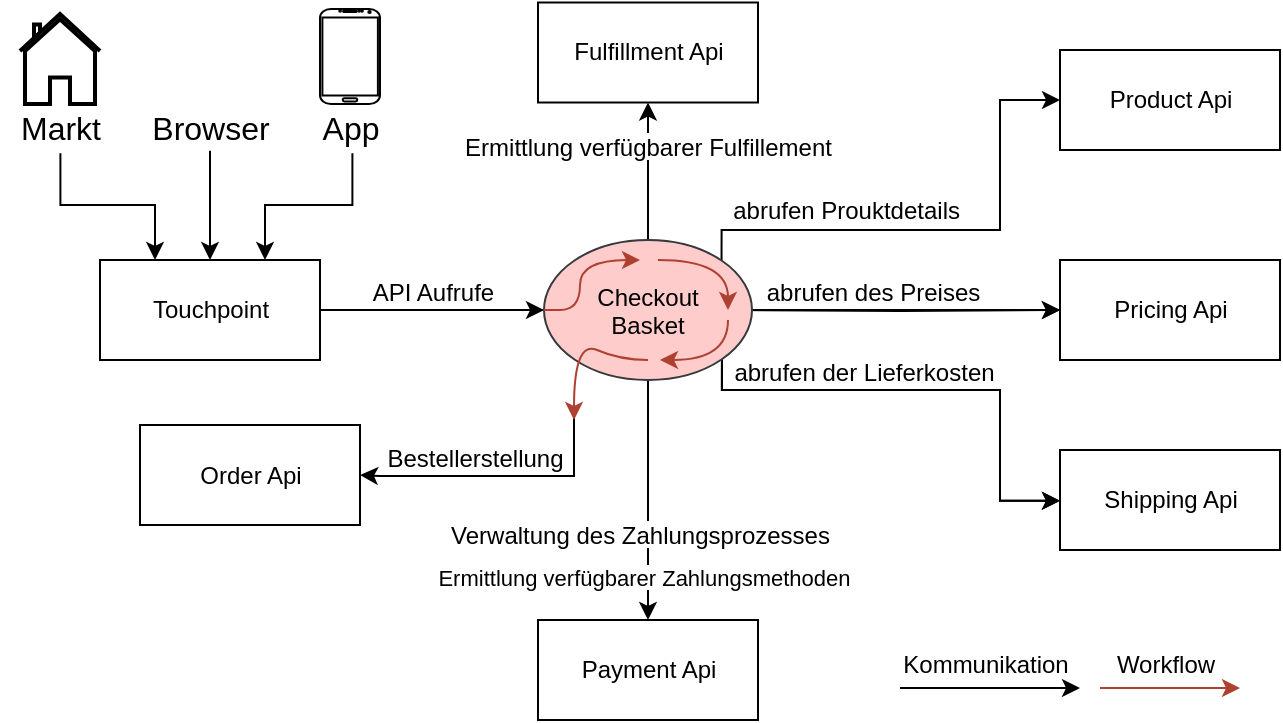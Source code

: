 <mxfile version="16.5.6" type="device"><diagram id="prtHgNgQTEPvFCAcTncT" name="Page-1"><mxGraphModel dx="1422" dy="686" grid="1" gridSize="10" guides="1" tooltips="1" connect="1" arrows="1" fold="1" page="1" pageScale="1" pageWidth="827" pageHeight="1169" math="0" shadow="0"><root><mxCell id="0"/><mxCell id="1" parent="0"/><mxCell id="wJpsp2j2_0Sz4GfoRF5--32" style="edgeStyle=orthogonalEdgeStyle;rounded=0;orthogonalLoop=1;jettySize=auto;html=1;fontSize=12;fontColor=#000000;strokeColor=#000000;" parent="1" source="wJpsp2j2_0Sz4GfoRF5--3" target="wJpsp2j2_0Sz4GfoRF5--31" edge="1"><mxGeometry relative="1" as="geometry"/></mxCell><mxCell id="wJpsp2j2_0Sz4GfoRF5--33" value="Verwaltung des Zahlungsprozesses" style="edgeLabel;align=center;verticalAlign=middle;resizable=0;points=[];fontSize=12;fontColor=default;labelBackgroundColor=#FFFFFF;" parent="wJpsp2j2_0Sz4GfoRF5--32" vertex="1" connectable="0"><mxGeometry x="-0.176" y="4" relative="1" as="geometry"><mxPoint x="-8" y="27" as="offset"/></mxGeometry></mxCell><mxCell id="phSwW2FD8JHcuOVCgai7-17" value="Ermittlung verfügbarer Zahlungsmethoden" style="edgeLabel;align=center;verticalAlign=middle;resizable=0;points=[];fontColor=default;labelBackgroundColor=#FFFFFF;" parent="wJpsp2j2_0Sz4GfoRF5--32" vertex="1" connectable="0"><mxGeometry x="0.634" y="1" relative="1" as="geometry"><mxPoint x="-3" as="offset"/></mxGeometry></mxCell><mxCell id="wJpsp2j2_0Sz4GfoRF5--26" style="edgeStyle=orthogonalEdgeStyle;rounded=0;orthogonalLoop=1;jettySize=auto;html=1;fontSize=12;fontColor=#000000;strokeColor=#000000;" parent="1" target="wJpsp2j2_0Sz4GfoRF5--25" edge="1"><mxGeometry relative="1" as="geometry"><mxPoint x="480" y="415" as="sourcePoint"/></mxGeometry></mxCell><mxCell id="wJpsp2j2_0Sz4GfoRF5--27" value="abrufen des Preises" style="edgeLabel;align=center;verticalAlign=middle;resizable=0;points=[];fontSize=12;fontColor=#000000;labelBackgroundColor=#FFFFFF;" parent="wJpsp2j2_0Sz4GfoRF5--26" vertex="1" connectable="0"><mxGeometry x="0.807" relative="1" as="geometry"><mxPoint x="-78" y="-10" as="offset"/></mxGeometry></mxCell><mxCell id="wJpsp2j2_0Sz4GfoRF5--20" style="edgeStyle=orthogonalEdgeStyle;rounded=0;orthogonalLoop=1;jettySize=auto;html=1;fontSize=12;entryX=0;entryY=0.5;entryDx=0;entryDy=0;fontColor=#000000;strokeColor=#000000;" parent="1" edge="1"><mxGeometry relative="1" as="geometry"><mxPoint x="471" y="430" as="sourcePoint"/><mxPoint x="640" y="510.37" as="targetPoint"/><Array as="points"><mxPoint x="471" y="455"/><mxPoint x="610" y="455"/><mxPoint x="610" y="510"/></Array></mxGeometry></mxCell><mxCell id="wJpsp2j2_0Sz4GfoRF5--21" value="abrufen der Lieferkosten" style="edgeLabel;align=center;verticalAlign=middle;resizable=0;points=[];fontSize=12;fontColor=#000000;labelBackgroundColor=#FFFFFF;" parent="wJpsp2j2_0Sz4GfoRF5--20" vertex="1" connectable="0"><mxGeometry x="0.204" y="-1" relative="1" as="geometry"><mxPoint x="-54" y="-11" as="offset"/></mxGeometry></mxCell><mxCell id="wJpsp2j2_0Sz4GfoRF5--22" style="edgeStyle=orthogonalEdgeStyle;rounded=0;orthogonalLoop=1;jettySize=auto;html=1;fontSize=12;fontColor=#000000;strokeColor=#000000;" parent="1" source="wJpsp2j2_0Sz4GfoRF5--3" target="wJpsp2j2_0Sz4GfoRF5--19" edge="1"><mxGeometry relative="1" as="geometry"/></mxCell><mxCell id="wJpsp2j2_0Sz4GfoRF5--23" value="Ermittlung verfügbarer Fulfillement" style="edgeLabel;align=center;verticalAlign=middle;resizable=0;points=[];fontSize=12;fontColor=#000000;labelBackgroundColor=#FFFFFF;" parent="wJpsp2j2_0Sz4GfoRF5--22" vertex="1" connectable="0"><mxGeometry x="0.669" relative="1" as="geometry"><mxPoint y="10" as="offset"/></mxGeometry></mxCell><mxCell id="wJpsp2j2_0Sz4GfoRF5--29" style="edgeStyle=orthogonalEdgeStyle;rounded=0;orthogonalLoop=1;jettySize=auto;html=1;fontSize=12;exitX=1;exitY=0;exitDx=0;exitDy=0;entryX=0;entryY=0.5;entryDx=0;entryDy=0;fontColor=#000000;strokeColor=#000000;" parent="1" source="wJpsp2j2_0Sz4GfoRF5--3" target="wJpsp2j2_0Sz4GfoRF5--28" edge="1"><mxGeometry relative="1" as="geometry"><Array as="points"><mxPoint x="471" y="375"/><mxPoint x="610" y="375"/><mxPoint x="610" y="310"/></Array></mxGeometry></mxCell><mxCell id="wJpsp2j2_0Sz4GfoRF5--30" value="abrufen Prouktdetails" style="edgeLabel;align=center;verticalAlign=middle;resizable=0;points=[];fontSize=12;fontColor=#000000;labelBackgroundColor=#FFFFFF;" parent="wJpsp2j2_0Sz4GfoRF5--29" vertex="1" connectable="0"><mxGeometry x="0.79" y="4" relative="1" as="geometry"><mxPoint x="-81" y="58" as="offset"/></mxGeometry></mxCell><mxCell id="phSwW2FD8JHcuOVCgai7-5" style="edgeStyle=orthogonalEdgeStyle;rounded=0;orthogonalLoop=1;jettySize=auto;html=1;fontSize=12;entryX=1;entryY=0.5;entryDx=0;entryDy=0;fontColor=#000000;strokeColor=#000000;" parent="1" target="wJpsp2j2_0Sz4GfoRF5--12" edge="1"><mxGeometry relative="1" as="geometry"><mxPoint x="397" y="466" as="sourcePoint"/><Array as="points"><mxPoint x="397" y="498"/><mxPoint x="300" y="498"/></Array><mxPoint x="300" y="497.5" as="targetPoint"/></mxGeometry></mxCell><mxCell id="phSwW2FD8JHcuOVCgai7-6" value="Bestellerstellung" style="edgeLabel;align=center;verticalAlign=middle;resizable=0;points=[];fontSize=12;fontColor=#000000;labelBackgroundColor=#FFFFFF;" parent="phSwW2FD8JHcuOVCgai7-5" vertex="1" connectable="0"><mxGeometry x="0.203" y="-1" relative="1" as="geometry"><mxPoint x="2" y="-9" as="offset"/></mxGeometry></mxCell><mxCell id="phSwW2FD8JHcuOVCgai7-7" style="edgeStyle=orthogonalEdgeStyle;rounded=0;orthogonalLoop=1;jettySize=auto;html=1;fontSize=12;exitX=1;exitY=1;exitDx=0;exitDy=0;entryX=0;entryY=0.5;entryDx=0;entryDy=0;fontColor=#000000;strokeColor=#000000;" parent="1" edge="1"><mxGeometry relative="1" as="geometry"><mxPoint x="470.945" y="440.0" as="sourcePoint"/><mxPoint x="640" y="510.37" as="targetPoint"/><Array as="points"><mxPoint x="471" y="455"/><mxPoint x="610" y="455"/><mxPoint x="610" y="510"/></Array></mxGeometry></mxCell><mxCell id="phSwW2FD8JHcuOVCgai7-9" style="edgeStyle=orthogonalEdgeStyle;rounded=0;orthogonalLoop=1;jettySize=auto;html=1;fontSize=12;fontColor=#000000;strokeColor=#000000;" parent="1" edge="1"><mxGeometry relative="1" as="geometry"><mxPoint x="486" y="415" as="sourcePoint"/><mxPoint x="640" y="415" as="targetPoint"/></mxGeometry></mxCell><mxCell id="wJpsp2j2_0Sz4GfoRF5--3" value="Checkout&#10;Basket" style="ellipse;fillColor=#ffcccc;strokeColor=#36393d;" parent="1" vertex="1"><mxGeometry x="382" y="380" width="104" height="70" as="geometry"/></mxCell><mxCell id="wJpsp2j2_0Sz4GfoRF5--93" value="" style="curved=1;endArrow=classic;html=1;rounded=0;fontSize=12;strokeWidth=1;sketch=0;shadow=0;fontColor=#000000;strokeColor=#ae4132;fillColor=#fad9d5;" parent="1" edge="1"><mxGeometry x="394" y="390" width="50" height="50" as="geometry"><mxPoint x="320" y="415" as="sourcePoint"/><mxPoint x="430" y="390" as="targetPoint"/><Array as="points"><mxPoint x="380" y="415"/><mxPoint x="400" y="415"/><mxPoint x="400" y="390"/></Array></mxGeometry></mxCell><mxCell id="wJpsp2j2_0Sz4GfoRF5--8" style="edgeStyle=orthogonalEdgeStyle;rounded=0;orthogonalLoop=1;jettySize=auto;html=1;fontSize=12;exitX=0.525;exitY=1.005;exitDx=0;exitDy=0;exitPerimeter=0;fontColor=#000000;strokeColor=#000000;" parent="1" source="wJpsp2j2_0Sz4GfoRF5--7" target="wJpsp2j2_0Sz4GfoRF5--4" edge="1"><mxGeometry relative="1" as="geometry"/></mxCell><mxCell id="wJpsp2j2_0Sz4GfoRF5--9" style="edgeStyle=orthogonalEdgeStyle;rounded=0;orthogonalLoop=1;jettySize=auto;html=1;exitX=0.151;exitY=1.021;exitDx=0;exitDy=0;fontSize=12;exitPerimeter=0;entryX=0.25;entryY=0;entryDx=0;entryDy=0;fontColor=#000000;strokeColor=#000000;" parent="1" source="wJpsp2j2_0Sz4GfoRF5--7" target="wJpsp2j2_0Sz4GfoRF5--4" edge="1"><mxGeometry relative="1" as="geometry"/></mxCell><mxCell id="wJpsp2j2_0Sz4GfoRF5--7" value="" style="rounded=0;whiteSpace=wrap;html=1;fontSize=12;strokeWidth=1;fillColor=none;strokeColor=none;fontColor=#000000;" parent="1" vertex="1"><mxGeometry x="110" y="260" width="200" height="75" as="geometry"/></mxCell><mxCell id="pAOVyUW9lYZ3T8qnk2ZR-10" value="" style="html=1;verticalLabelPosition=bottom;align=center;labelBackgroundColor=#ffffff;verticalAlign=top;strokeWidth=2;strokeColor=#000000;shadow=0;dashed=0;shape=mxgraph.ios7.icons.home;fontColor=#000000;fillColor=#FFFFFF;" parent="1" vertex="1"><mxGeometry x="120" y="267" width="40" height="45" as="geometry"/></mxCell><mxCell id="pAOVyUW9lYZ3T8qnk2ZR-24" value="Markt" style="text;html=1;align=center;verticalAlign=middle;resizable=0;points=[];autosize=1;strokeColor=none;fillColor=none;fontSize=16;fontColor=#000000;" parent="1" vertex="1"><mxGeometry x="110" y="314" width="60" height="20" as="geometry"/></mxCell><mxCell id="wJpsp2j2_0Sz4GfoRF5--5" style="edgeStyle=orthogonalEdgeStyle;rounded=0;orthogonalLoop=1;jettySize=auto;html=1;fontColor=#000000;strokeColor=#000000;" parent="1" source="wJpsp2j2_0Sz4GfoRF5--4" target="wJpsp2j2_0Sz4GfoRF5--3" edge="1"><mxGeometry relative="1" as="geometry"/></mxCell><mxCell id="wJpsp2j2_0Sz4GfoRF5--11" value="API Aufrufe" style="edgeLabel;align=center;verticalAlign=middle;resizable=0;points=[];fontSize=12;fontColor=#000000;labelBackgroundColor=#FFFFFF;" parent="wJpsp2j2_0Sz4GfoRF5--5" vertex="1" connectable="0"><mxGeometry x="-0.13" y="-2" relative="1" as="geometry"><mxPoint x="8" y="-12" as="offset"/></mxGeometry></mxCell><mxCell id="wJpsp2j2_0Sz4GfoRF5--4" value="Touchpoint" style="html=1;fillColor=#FFFFFF;strokeColor=#000000;" parent="1" vertex="1"><mxGeometry x="160" y="390" width="110" height="50" as="geometry"/></mxCell><mxCell id="pAOVyUW9lYZ3T8qnk2ZR-11" value="" style="shape=image;html=1;verticalAlign=top;verticalLabelPosition=bottom;labelBackgroundColor=#ffffff;imageAspect=0;aspect=fixed;image=https://cdn1.iconfinder.com/data/icons/100-basic-for-user-interface/32/29-Screen-128.png;strokeColor=#000000;fontColor=#000000;" parent="1" vertex="1"><mxGeometry x="195" y="273" width="40" height="40" as="geometry"/></mxCell><mxCell id="pAOVyUW9lYZ3T8qnk2ZR-25" value="&lt;font style=&quot;font-size: 16px;&quot;&gt;Browser&lt;/font&gt;" style="text;html=1;align=center;verticalAlign=middle;resizable=0;points=[];autosize=1;strokeColor=none;fillColor=none;fontColor=#000000;fontSize=16;" parent="1" vertex="1"><mxGeometry x="180" y="314" width="70" height="20" as="geometry"/></mxCell><mxCell id="pAOVyUW9lYZ3T8qnk2ZR-8" value="" style="verticalLabelPosition=bottom;verticalAlign=top;html=1;shadow=0;dashed=0;strokeWidth=1;shape=mxgraph.android.phone2;fontSize=12;fontColor=#000000;" parent="1" vertex="1"><mxGeometry x="270" y="264.5" width="30" height="47.5" as="geometry"/></mxCell><mxCell id="wJpsp2j2_0Sz4GfoRF5--10" style="edgeStyle=orthogonalEdgeStyle;rounded=0;orthogonalLoop=1;jettySize=auto;html=1;entryX=0.75;entryY=0;entryDx=0;entryDy=0;fontSize=12;exitX=0.881;exitY=1.021;exitDx=0;exitDy=0;exitPerimeter=0;fontColor=#000000;strokeColor=#000000;" parent="1" source="wJpsp2j2_0Sz4GfoRF5--7" target="wJpsp2j2_0Sz4GfoRF5--4" edge="1"><mxGeometry relative="1" as="geometry"><mxPoint x="300" y="355" as="sourcePoint"/></mxGeometry></mxCell><mxCell id="pAOVyUW9lYZ3T8qnk2ZR-23" value="App" style="text;html=1;align=center;verticalAlign=middle;resizable=0;points=[];autosize=1;strokeColor=none;fillColor=none;fontSize=16;fontColor=#000000;" parent="1" vertex="1"><mxGeometry x="265" y="314" width="40" height="20" as="geometry"/></mxCell><mxCell id="wJpsp2j2_0Sz4GfoRF5--12" value="Order Api" style="html=1;fontSize=12;strokeWidth=1;fillColor=none;fontColor=#000000;strokeColor=#000000;" parent="1" vertex="1"><mxGeometry x="180" y="472.5" width="110" height="50" as="geometry"/></mxCell><mxCell id="wJpsp2j2_0Sz4GfoRF5--16" value="Shipping Api" style="html=1;fontSize=12;strokeWidth=1;fillColor=none;fontColor=#000000;strokeColor=#000000;" parent="1" vertex="1"><mxGeometry x="640" y="485" width="110" height="50" as="geometry"/></mxCell><mxCell id="wJpsp2j2_0Sz4GfoRF5--19" value="Fulfillment Api" style="html=1;fontSize=12;strokeWidth=1;fillColor=none;fontColor=#000000;strokeColor=#000000;" parent="1" vertex="1"><mxGeometry x="379" y="261.25" width="110" height="50" as="geometry"/></mxCell><mxCell id="wJpsp2j2_0Sz4GfoRF5--25" value="Pricing Api" style="html=1;fontSize=12;strokeWidth=1;fillColor=none;fontColor=#000000;strokeColor=#000000;" parent="1" vertex="1"><mxGeometry x="640" y="390" width="110" height="50" as="geometry"/></mxCell><mxCell id="wJpsp2j2_0Sz4GfoRF5--28" value="Product Api" style="html=1;fontSize=12;strokeWidth=1;fillColor=none;fontColor=#000000;strokeColor=#000000;" parent="1" vertex="1"><mxGeometry x="640" y="285" width="110" height="50" as="geometry"/></mxCell><mxCell id="wJpsp2j2_0Sz4GfoRF5--31" value="Payment Api" style="html=1;fontSize=12;strokeWidth=1;fillColor=none;fontColor=#000000;strokeColor=#000000;" parent="1" vertex="1"><mxGeometry x="379" y="570" width="110" height="50" as="geometry"/></mxCell><mxCell id="wJpsp2j2_0Sz4GfoRF5--94" value="" style="curved=1;endArrow=classic;html=1;rounded=0;fontSize=12;strokeWidth=1;sketch=0;shadow=0;fontColor=#000000;strokeColor=#ae4132;fillColor=#fad9d5;" parent="1" edge="1"><mxGeometry x="394" y="390" width="50" height="50" as="geometry"><mxPoint x="439.0" y="390" as="sourcePoint"/><mxPoint x="474" y="415" as="targetPoint"/><Array as="points"><mxPoint x="474" y="390"/></Array></mxGeometry></mxCell><mxCell id="wJpsp2j2_0Sz4GfoRF5--95" value="" style="curved=1;endArrow=classic;html=1;rounded=0;fontSize=12;strokeWidth=1;sketch=0;shadow=0;fontColor=#000000;strokeColor=#ae4132;fillColor=#fad9d5;" parent="1" edge="1"><mxGeometry x="394" y="390" width="50" height="50" as="geometry"><mxPoint x="474.0" y="420" as="sourcePoint"/><mxPoint x="440" y="440" as="targetPoint"/><Array as="points"><mxPoint x="474" y="440"/></Array></mxGeometry></mxCell><mxCell id="wJpsp2j2_0Sz4GfoRF5--96" value="" style="curved=1;endArrow=classic;html=1;rounded=0;fontSize=12;strokeWidth=1;sketch=0;shadow=0;fontColor=#000000;strokeColor=#ae4132;fillColor=#fad9d5;" parent="1" edge="1"><mxGeometry x="394" y="390" width="50" height="50" as="geometry"><mxPoint x="434.0" y="440.0" as="sourcePoint"/><mxPoint x="397" y="470" as="targetPoint"/><Array as="points"><mxPoint x="420" y="440"/><mxPoint x="397" y="430"/></Array></mxGeometry></mxCell><mxCell id="phSwW2FD8JHcuOVCgai7-11" style="edgeStyle=orthogonalEdgeStyle;rounded=0;orthogonalLoop=1;jettySize=auto;html=1;fontSize=12;fontColor=#000000;strokeColor=#000000;" parent="1" edge="1"><mxGeometry relative="1" as="geometry"><mxPoint x="560" y="604" as="sourcePoint"/><Array as="points"><mxPoint x="603" y="603.76"/><mxPoint x="603" y="603.76"/></Array><mxPoint x="650" y="604" as="targetPoint"/></mxGeometry></mxCell><mxCell id="phSwW2FD8JHcuOVCgai7-13" value="Kommunikation" style="text;strokeColor=none;fillColor=none;align=center;verticalAlign=middle;rounded=0;" parent="1" vertex="1"><mxGeometry x="578" y="584" width="50" height="15" as="geometry"/></mxCell><mxCell id="phSwW2FD8JHcuOVCgai7-14" style="edgeStyle=orthogonalEdgeStyle;rounded=0;orthogonalLoop=1;jettySize=auto;html=1;fontSize=12;fontColor=#000000;strokeColor=#ae4132;fillColor=#fad9d5;" parent="1" edge="1"><mxGeometry relative="1" as="geometry"><mxPoint x="660" y="604" as="sourcePoint"/><Array as="points"><mxPoint x="682" y="604"/><mxPoint x="682" y="604"/></Array><mxPoint x="730" y="604" as="targetPoint"/></mxGeometry></mxCell><mxCell id="phSwW2FD8JHcuOVCgai7-15" value="Workflow" style="text;strokeColor=none;fillColor=none;align=center;verticalAlign=middle;rounded=0;" parent="1" vertex="1"><mxGeometry x="668" y="584" width="50" height="15" as="geometry"/></mxCell></root></mxGraphModel></diagram></mxfile>